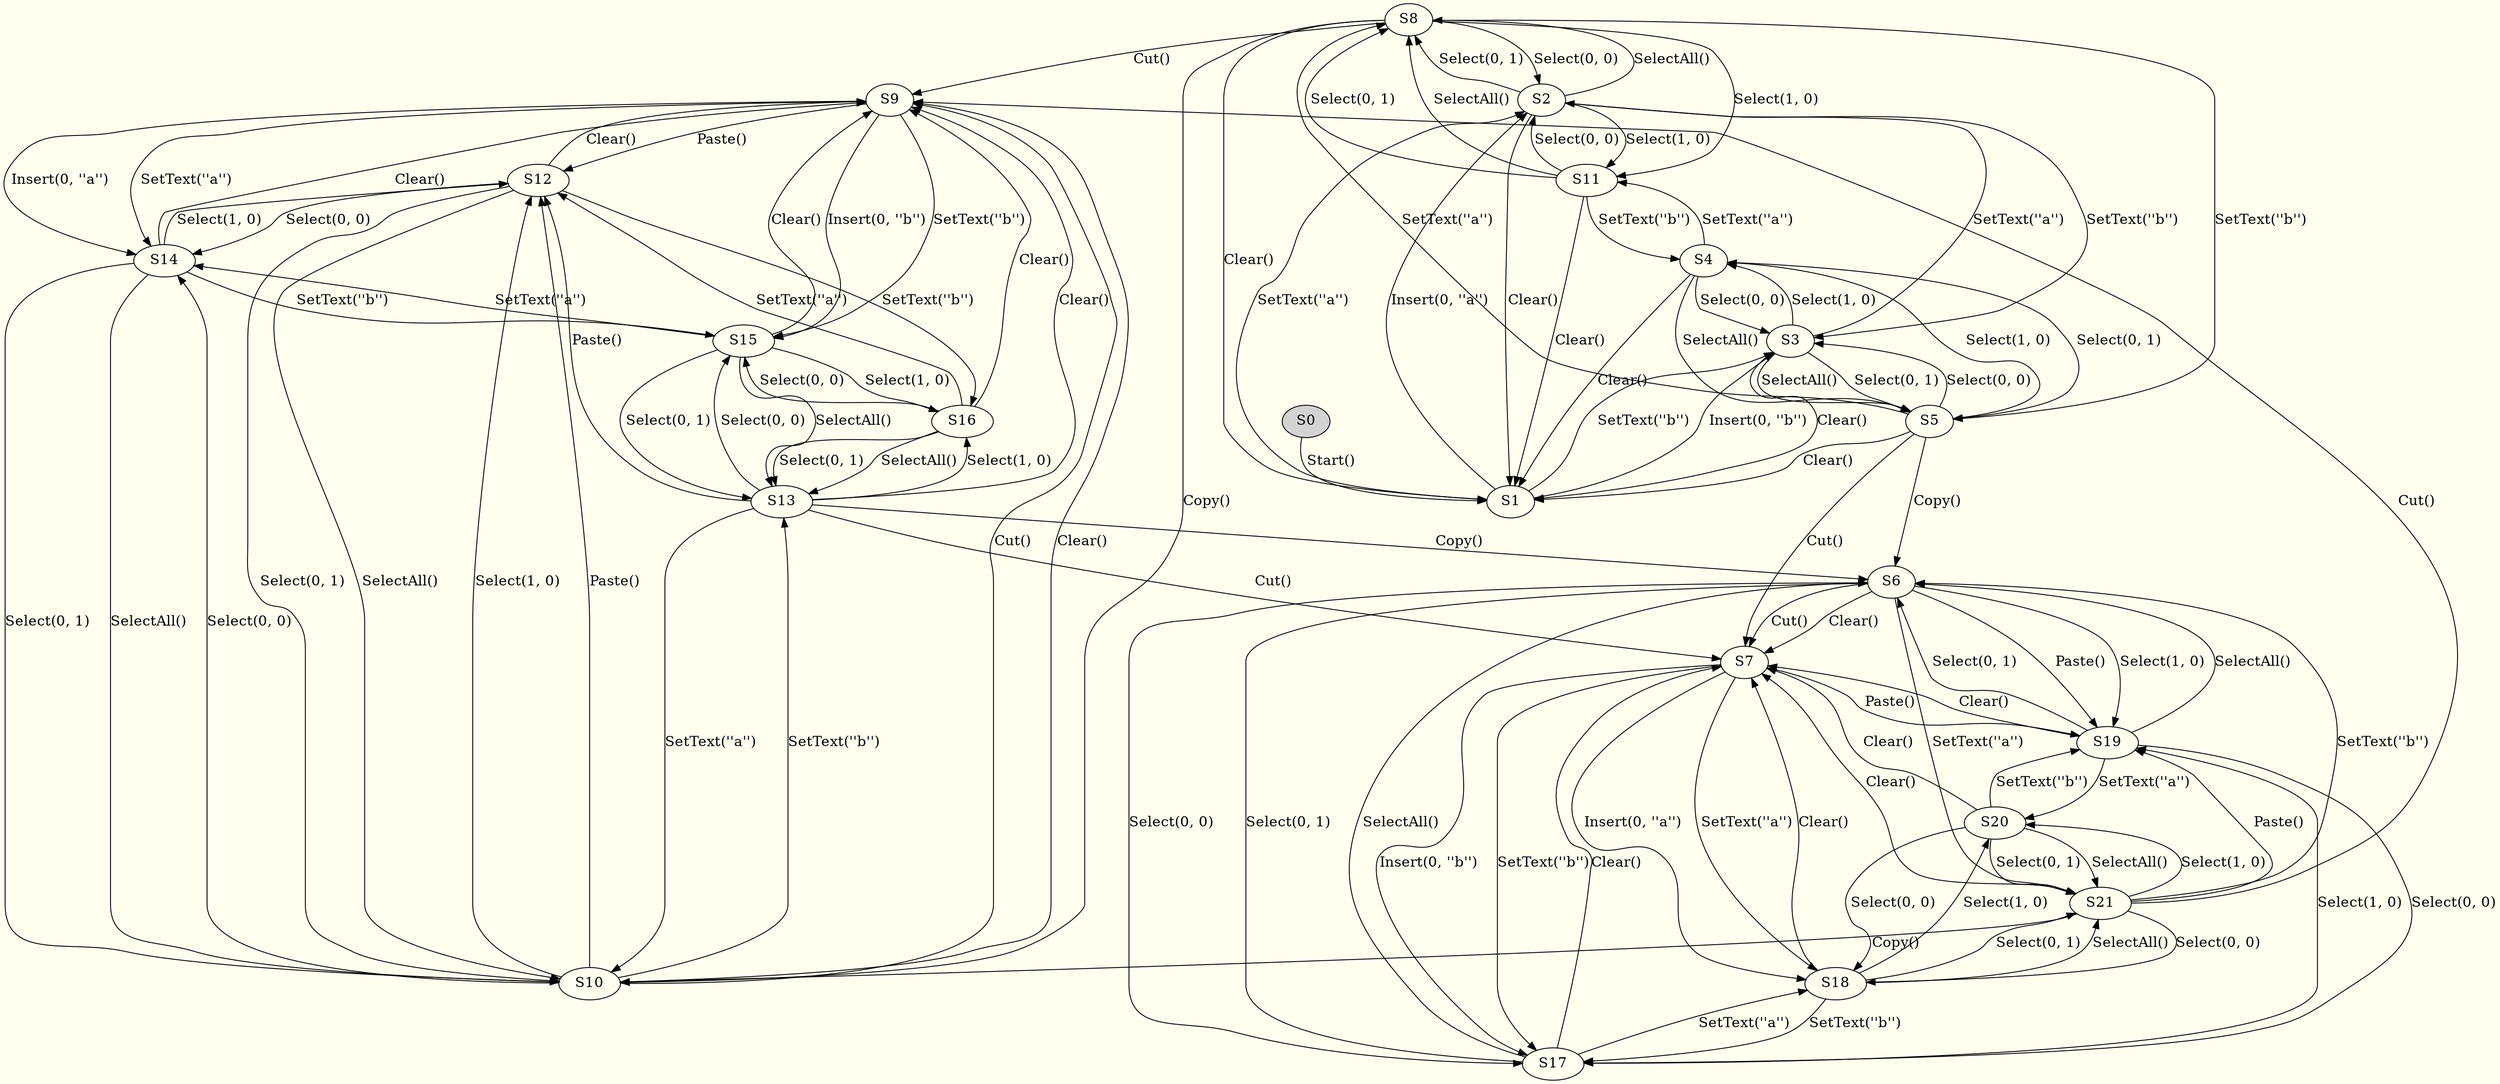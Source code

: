 digraph "" {
graph [
rankdir=TB
color="#000000ff"
bgcolor="#fffff0ff"
fontcolor="#000000ff"
fontsize=16
]
node [fontcolor="#000000ff",fontsize=16,color="#000000ff",shape=ellipse,label="\N"]
edge [color="#000000ff",fontcolor="#000000ff",fontsize=16]
//nodes
"8"[fontcolor="#000000ff",fontsize=16,color="#000000ff",shape=ellipse,label="S8"]
"9"[fontcolor="#000000ff",fontsize=16,color="#000000ff",shape=ellipse,label="S9"]
"2"[fontcolor="#000000ff",fontsize=16,color="#000000ff",shape=ellipse,label="S2"]
"3"[fontcolor="#000000ff",fontsize=16,color="#000000ff",shape=ellipse,label="S3"]
"0"[style="filled",style="filled",fontcolor="#000000ff",fontsize=16,color="#000000ff",shape=ellipse,label="S0",fillcolor="#d3d3d3ff"]
"1"[fontcolor="#000000ff",fontsize=16,color="#000000ff",shape=ellipse,label="S1"]
"6"[fontcolor="#000000ff",fontsize=16,color="#000000ff",shape=ellipse,label="S6"]
"7"[fontcolor="#000000ff",fontsize=16,color="#000000ff",shape=ellipse,label="S7"]
"4"[fontcolor="#000000ff",fontsize=16,color="#000000ff",shape=ellipse,label="S4"]
"5"[fontcolor="#000000ff",fontsize=16,color="#000000ff",shape=ellipse,label="S5"]
"19"[fontcolor="#000000ff",fontsize=16,color="#000000ff",shape=ellipse,label="S19"]
"18"[fontcolor="#000000ff",fontsize=16,color="#000000ff",shape=ellipse,label="S18"]
"13"[fontcolor="#000000ff",fontsize=16,color="#000000ff",shape=ellipse,label="S13"]
"12"[fontcolor="#000000ff",fontsize=16,color="#000000ff",shape=ellipse,label="S12"]
"11"[fontcolor="#000000ff",fontsize=16,color="#000000ff",shape=ellipse,label="S11"]
"10"[fontcolor="#000000ff",fontsize=16,color="#000000ff",shape=ellipse,label="S10"]
"17"[fontcolor="#000000ff",fontsize=16,color="#000000ff",shape=ellipse,label="S17"]
"16"[fontcolor="#000000ff",fontsize=16,color="#000000ff",shape=ellipse,label="S16"]
"15"[fontcolor="#000000ff",fontsize=16,color="#000000ff",shape=ellipse,label="S15"]
"14"[fontcolor="#000000ff",fontsize=16,color="#000000ff",shape=ellipse,label="S14"]
"20"[fontcolor="#000000ff",fontsize=16,color="#000000ff",shape=ellipse,label="S20"]
"21"[fontcolor="#000000ff",fontsize=16,color="#000000ff",shape=ellipse,label="S21"]
"2" -> "3"[label="SetText(''b'')",color="#000000ff",fontcolor="#000000ff",fontsize=16,id="165"]
"2" -> "8"[label="SelectAll()",color="#000000ff",fontcolor="#000000ff",fontsize=16,id="164"]
"2" -> "1"[label="Clear()",color="#000000ff",fontcolor="#000000ff",fontsize=16,id="163"]
"2" -> "11"[label="Select(1, 0)",color="#000000ff",fontcolor="#000000ff",fontsize=16,id="161"]
"2" -> "8"[label="Select(0, 1)",color="#000000ff",fontcolor="#000000ff",fontsize=16,id="159"]
"4" -> "11"[label="SetText(''a'')",color="#000000ff",fontcolor="#000000ff",fontsize=16,id="158"]
"4" -> "5"[label="Select(0, 1)",color="#000000ff",fontcolor="#000000ff",fontsize=16,id="156"]
"4" -> "1"[label="Clear()",color="#000000ff",fontcolor="#000000ff",fontsize=16,id="154"]
"4" -> "5"[label="SelectAll()",color="#000000ff",fontcolor="#000000ff",fontsize=16,id="153"]
"4" -> "3"[label="Select(0, 0)",color="#000000ff",fontcolor="#000000ff",fontsize=16,id="152"]
"6" -> "19"[label="Paste()",color="#000000ff",fontcolor="#000000ff",fontsize=16,id="151"]
"6" -> "21"[label="SetText(''a'')",color="#000000ff",fontcolor="#000000ff",fontsize=16,id="149"]
"6" -> "19"[label="Select(1, 0)",color="#000000ff",fontcolor="#000000ff",fontsize=16,id="148"]
"6" -> "7"[label="Cut()",color="#000000ff",fontcolor="#000000ff",fontsize=16,id="144"]
"6" -> "7"[label="Clear()",color="#000000ff",fontcolor="#000000ff",fontsize=16,id="143"]
"6" -> "17"[label="Select(0, 0)",color="#000000ff",fontcolor="#000000ff",fontsize=16,id="142"]
"17" -> "6"[label="Select(0, 1)",color="#000000ff",fontcolor="#000000ff",fontsize=16,id="141"]
"17" -> "19"[label="Select(1, 0)",color="#000000ff",fontcolor="#000000ff",fontsize=16,id="140"]
"17" -> "18"[label="SetText(''a'')",color="#000000ff",fontcolor="#000000ff",fontsize=16,id="139"]
"17" -> "6"[label="SelectAll()",color="#000000ff",fontcolor="#000000ff",fontsize=16,id="136"]
"17" -> "7"[label="Clear()",color="#000000ff",fontcolor="#000000ff",fontsize=16,id="135"]
"18" -> "17"[label="SetText(''b'')",color="#000000ff",fontcolor="#000000ff",fontsize=16,id="134"]
"18" -> "21"[label="Select(0, 1)",color="#000000ff",fontcolor="#000000ff",fontsize=16,id="132"]
"18" -> "20"[label="Select(1, 0)",color="#000000ff",fontcolor="#000000ff",fontsize=16,id="131"]
"18" -> "7"[label="Clear()",color="#000000ff",fontcolor="#000000ff",fontsize=16,id="129"]
"18" -> "21"[label="SelectAll()",color="#000000ff",fontcolor="#000000ff",fontsize=16,id="128"]
"21" -> "18"[label="Select(0, 0)",color="#000000ff",fontcolor="#000000ff",fontsize=16,id="126"]
"21" -> "19"[label="Paste()",color="#000000ff",fontcolor="#000000ff",fontsize=16,id="125"]
"21" -> "9"[label="Cut()",color="#000000ff",fontcolor="#000000ff",fontsize=16,id="124"]
"21" -> "7"[label="Clear()",color="#000000ff",fontcolor="#000000ff",fontsize=16,id="123"]
"21" -> "6"[label="SetText(''b'')",color="#000000ff",fontcolor="#000000ff",fontsize=16,id="122"]
"21" -> "10"[label="Copy()",color="#000000ff",fontcolor="#000000ff",fontsize=16,id="121"]
"21" -> "20"[label="Select(1, 0)",color="#000000ff",fontcolor="#000000ff",fontsize=16,id="120"]
"20" -> "18"[label="Select(0, 0)",color="#000000ff",fontcolor="#000000ff",fontsize=16,id="117"]
"20" -> "21"[label="Select(0, 1)",color="#000000ff",fontcolor="#000000ff",fontsize=16,id="115"]
"20" -> "19"[label="SetText(''b'')",color="#000000ff",fontcolor="#000000ff",fontsize=16,id="113"]
"20" -> "21"[label="SelectAll()",color="#000000ff",fontcolor="#000000ff",fontsize=16,id="112"]
"20" -> "7"[label="Clear()",color="#000000ff",fontcolor="#000000ff",fontsize=16,id="111"]
"19" -> "20"[label="SetText(''a'')",color="#000000ff",fontcolor="#000000ff",fontsize=16,id="109"]
"19" -> "6"[label="Select(0, 1)",color="#000000ff",fontcolor="#000000ff",fontsize=16,id="108"]
"19" -> "17"[label="Select(0, 0)",color="#000000ff",fontcolor="#000000ff",fontsize=16,id="107"]
"19" -> "7"[label="Clear()",color="#000000ff",fontcolor="#000000ff",fontsize=16,id="105"]
"19" -> "6"[label="SelectAll()",color="#000000ff",fontcolor="#000000ff",fontsize=16,id="104"]
"7" -> "19"[label="Paste()",color="#000000ff",fontcolor="#000000ff",fontsize=16,id="103"]
"7" -> "18"[label="Insert(0, ''a'')",color="#000000ff",fontcolor="#000000ff",fontsize=16,id="101"]
"7" -> "17"[label="Insert(0, ''b'')",color="#000000ff",fontcolor="#000000ff",fontsize=16,id="100"]
"7" -> "18"[label="SetText(''a'')",color="#000000ff",fontcolor="#000000ff",fontsize=16,id="99"]
"7" -> "17"[label="SetText(''b'')",color="#000000ff",fontcolor="#000000ff",fontsize=16,id="96"]
"9" -> "15"[label="SetText(''b'')",color="#000000ff",fontcolor="#000000ff",fontsize=16,id="94"]
"9" -> "14"[label="Insert(0, ''a'')",color="#000000ff",fontcolor="#000000ff",fontsize=16,id="92"]
"9" -> "15"[label="Insert(0, ''b'')",color="#000000ff",fontcolor="#000000ff",fontsize=16,id="91"]
"9" -> "12"[label="Paste()",color="#000000ff",fontcolor="#000000ff",fontsize=16,id="90"]
"9" -> "14"[label="SetText(''a'')",color="#000000ff",fontcolor="#000000ff",fontsize=16,id="89"]
"12" -> "14"[label="Select(0, 0)",color="#000000ff",fontcolor="#000000ff",fontsize=16,id="87"]
"12" -> "10"[label="Select(0, 1)",color="#000000ff",fontcolor="#000000ff",fontsize=16,id="86"]
"12" -> "10"[label="SelectAll()",color="#000000ff",fontcolor="#000000ff",fontsize=16,id="83"]
"12" -> "16"[label="SetText(''b'')",color="#000000ff",fontcolor="#000000ff",fontsize=16,id="82"]
"12" -> "9"[label="Clear()",color="#000000ff",fontcolor="#000000ff",fontsize=16,id="81"]
"13" -> "6"[label="Copy()",color="#000000ff",fontcolor="#000000ff",fontsize=16,id="78"]
"13" -> "7"[label="Cut()",color="#000000ff",fontcolor="#000000ff",fontsize=16,id="77"]
"13" -> "15"[label="Select(0, 0)",color="#000000ff",fontcolor="#000000ff",fontsize=16,id="75"]
"13" -> "10"[label="SetText(''a'')",color="#000000ff",fontcolor="#000000ff",fontsize=16,id="74"]
"13" -> "12"[label="Paste()",color="#000000ff",fontcolor="#000000ff",fontsize=16,id="73"]
"13" -> "16"[label="Select(1, 0)",color="#000000ff",fontcolor="#000000ff",fontsize=16,id="72"]
"13" -> "9"[label="Clear()",color="#000000ff",fontcolor="#000000ff",fontsize=16,id="71"]
"16" -> "15"[label="Select(0, 0)",color="#000000ff",fontcolor="#000000ff",fontsize=16,id="70"]
"16" -> "13"[label="Select(0, 1)",color="#000000ff",fontcolor="#000000ff",fontsize=16,id="69"]
"16" -> "12"[label="SetText(''a'')",color="#000000ff",fontcolor="#000000ff",fontsize=16,id="68"]
"16" -> "13"[label="SelectAll()",color="#000000ff",fontcolor="#000000ff",fontsize=16,id="66"]
"16" -> "9"[label="Clear()",color="#000000ff",fontcolor="#000000ff",fontsize=16,id="65"]
"15" -> "16"[label="Select(1, 0)",color="#000000ff",fontcolor="#000000ff",fontsize=16,id="63"]
"15" -> "13"[label="Select(0, 1)",color="#000000ff",fontcolor="#000000ff",fontsize=16,id="62"]
"15" -> "14"[label="SetText(''a'')",color="#000000ff",fontcolor="#000000ff",fontsize=16,id="60"]
"15" -> "13"[label="SelectAll()",color="#000000ff",fontcolor="#000000ff",fontsize=16,id="59"]
"15" -> "9"[label="Clear()",color="#000000ff",fontcolor="#000000ff",fontsize=16,id="57"]
"14" -> "15"[label="SetText(''b'')",color="#000000ff",fontcolor="#000000ff",fontsize=16,id="56"]
"14" -> "12"[label="Select(1, 0)",color="#000000ff",fontcolor="#000000ff",fontsize=16,id="55"]
"14" -> "10"[label="SelectAll()",color="#000000ff",fontcolor="#000000ff",fontsize=16,id="52"]
"14" -> "10"[label="Select(0, 1)",color="#000000ff",fontcolor="#000000ff",fontsize=16,id="51"]
"14" -> "9"[label="Clear()",color="#000000ff",fontcolor="#000000ff",fontsize=16,id="50"]
"10" -> "9"[label="Cut()",color="#000000ff",fontcolor="#000000ff",fontsize=16,id="49"]
"10" -> "14"[label="Select(0, 0)",color="#000000ff",fontcolor="#000000ff",fontsize=16,id="48"]
"10" -> "12"[label="Select(1, 0)",color="#000000ff",fontcolor="#000000ff",fontsize=16,id="47"]
"10" -> "13"[label="SetText(''b'')",color="#000000ff",fontcolor="#000000ff",fontsize=16,id="45"]
"10" -> "12"[label="Paste()",color="#000000ff",fontcolor="#000000ff",fontsize=16,id="43"]
"10" -> "9"[label="Clear()",color="#000000ff",fontcolor="#000000ff",fontsize=16,id="42"]
"11" -> "1"[label="Clear()",color="#000000ff",fontcolor="#000000ff",fontsize=16,id="39"]
"11" -> "8"[label="Select(0, 1)",color="#000000ff",fontcolor="#000000ff",fontsize=16,id="37"]
"11" -> "4"[label="SetText(''b'')",color="#000000ff",fontcolor="#000000ff",fontsize=16,id="36"]
"11" -> "8"[label="SelectAll()",color="#000000ff",fontcolor="#000000ff",fontsize=16,id="35"]
"11" -> "2"[label="Select(0, 0)",color="#000000ff",fontcolor="#000000ff",fontsize=16,id="34"]
"8" -> "5"[label="SetText(''b'')",color="#000000ff",fontcolor="#000000ff",fontsize=16,id="31"]
"8" -> "11"[label="Select(1, 0)",color="#000000ff",fontcolor="#000000ff",fontsize=16,id="30"]
"8" -> "10"[label="Copy()",color="#000000ff",fontcolor="#000000ff",fontsize=16,id="28"]
"8" -> "2"[label="Select(0, 0)",color="#000000ff",fontcolor="#000000ff",fontsize=16,id="27"]
"8" -> "9"[label="Cut()",color="#000000ff",fontcolor="#000000ff",fontsize=16,id="26"]
"8" -> "1"[label="Clear()",color="#000000ff",fontcolor="#000000ff",fontsize=16,id="25"]
"5" -> "3"[label="Select(0, 0)",color="#000000ff",fontcolor="#000000ff",fontsize=16,id="22"]
"5" -> "4"[label="Select(1, 0)",color="#000000ff",fontcolor="#000000ff",fontsize=16,id="21"]
"5" -> "1"[label="Clear()",color="#000000ff",fontcolor="#000000ff",fontsize=16,id="20"]
"5" -> "8"[label="SetText(''a'')",color="#000000ff",fontcolor="#000000ff",fontsize=16,id="18"]
"5" -> "7"[label="Cut()",color="#000000ff",fontcolor="#000000ff",fontsize=16,id="17"]
"5" -> "6"[label="Copy()",color="#000000ff",fontcolor="#000000ff",fontsize=16,id="16"]
"3" -> "5"[label="SelectAll()",color="#000000ff",fontcolor="#000000ff",fontsize=16,id="13"]
"3" -> "5"[label="Select(0, 1)",color="#000000ff",fontcolor="#000000ff",fontsize=16,id="12"]
"3" -> "2"[label="SetText(''a'')",color="#000000ff",fontcolor="#000000ff",fontsize=16,id="10"]
"3" -> "4"[label="Select(1, 0)",color="#000000ff",fontcolor="#000000ff",fontsize=16,id="9"]
"3" -> "1"[label="Clear()",color="#000000ff",fontcolor="#000000ff",fontsize=16,id="8"]
"1" -> "3"[label="SetText(''b'')",color="#000000ff",fontcolor="#000000ff",fontsize=16,id="7"]
"1" -> "2"[label="SetText(''a'')",color="#000000ff",fontcolor="#000000ff",fontsize=16,id="6"]
"1" -> "3"[label="Insert(0, ''b'')",color="#000000ff",fontcolor="#000000ff",fontsize=16,id="5"]
"1" -> "2"[label="Insert(0, ''a'')",color="#000000ff",fontcolor="#000000ff",fontsize=16,id="4"]
"0" -> "1"[label="Start()",color="#000000ff",fontcolor="#000000ff",fontsize=16,id="0"]
}
